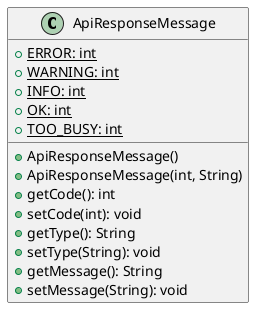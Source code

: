 @startuml

    class ApiResponseMessage {
        {static} +ERROR: int
        {static} +WARNING: int
        {static} +INFO: int
        {static} +OK: int
        {static} +TOO_BUSY: int
        +ApiResponseMessage()
        +ApiResponseMessage(int, String)
        +getCode(): int
        +setCode(int): void
        +getType(): String
        +setType(String): void
        +getMessage(): String
        +setMessage(String): void
    }

@enduml
